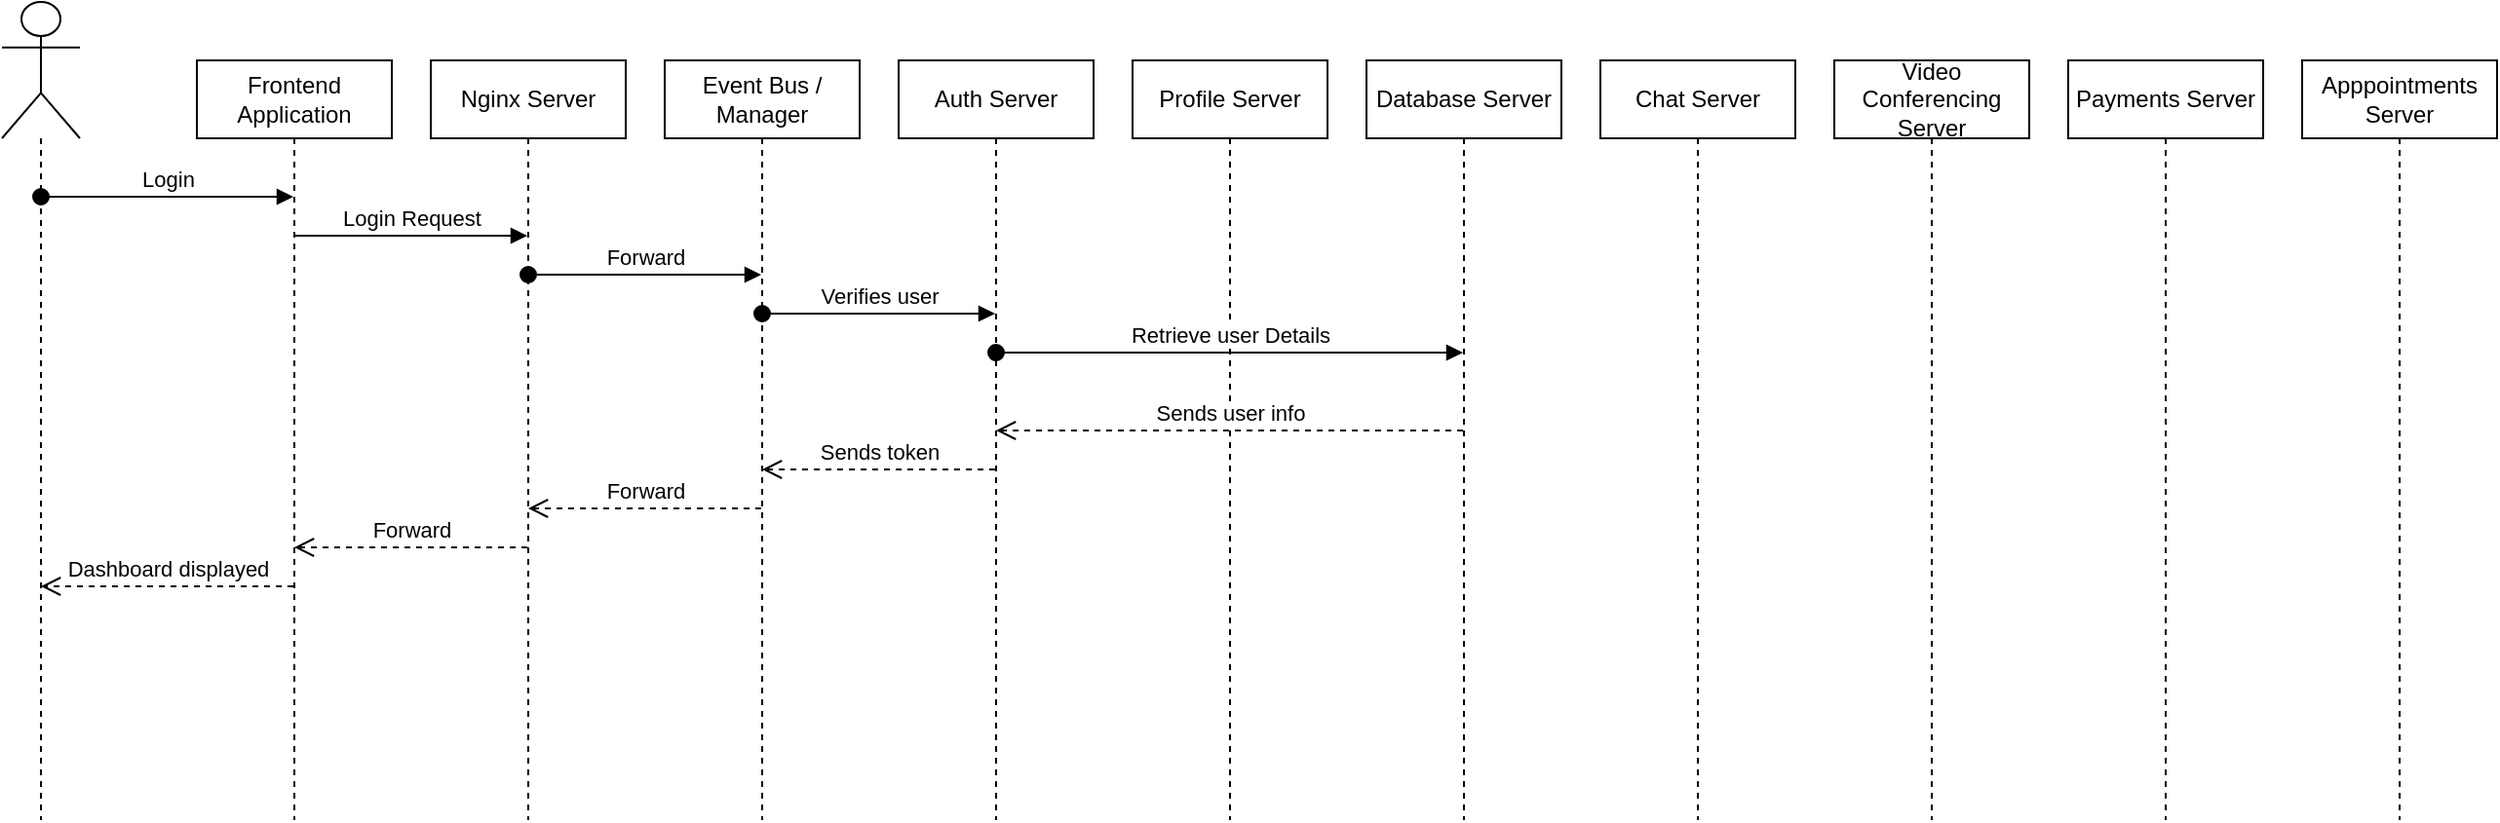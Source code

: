 <mxfile version="15.7.4" type="github">
  <diagram id="kgpKYQtTHZ0yAKxKKP6v" name="Page-1">
    <mxGraphModel dx="1502" dy="374" grid="1" gridSize="10" guides="1" tooltips="1" connect="1" arrows="1" fold="1" page="1" pageScale="1" pageWidth="850" pageHeight="1100" math="0" shadow="0">
      <root>
        <mxCell id="0" />
        <mxCell id="1" parent="0" />
        <mxCell id="yxkUopUPHEhHwRwqRZRT-11" value="" style="shape=umlLifeline;participant=umlActor;perimeter=lifelinePerimeter;whiteSpace=wrap;html=1;container=1;collapsible=0;recursiveResize=0;verticalAlign=top;spacingTop=36;outlineConnect=0;size=70;" vertex="1" parent="1">
          <mxGeometry x="-100" y="360" width="40" height="420" as="geometry" />
        </mxCell>
        <mxCell id="yxkUopUPHEhHwRwqRZRT-12" value="Nginx Server" style="shape=umlLifeline;perimeter=lifelinePerimeter;whiteSpace=wrap;html=1;container=1;collapsible=0;recursiveResize=0;outlineConnect=0;" vertex="1" parent="1">
          <mxGeometry x="120" y="390" width="100" height="390" as="geometry" />
        </mxCell>
        <mxCell id="yxkUopUPHEhHwRwqRZRT-13" value="Apppointments Server" style="shape=umlLifeline;perimeter=lifelinePerimeter;whiteSpace=wrap;html=1;container=1;collapsible=0;recursiveResize=0;outlineConnect=0;" vertex="1" parent="1">
          <mxGeometry x="1080" y="390" width="100" height="390" as="geometry" />
        </mxCell>
        <mxCell id="yxkUopUPHEhHwRwqRZRT-14" value="Payments Server" style="shape=umlLifeline;perimeter=lifelinePerimeter;whiteSpace=wrap;html=1;container=1;collapsible=0;recursiveResize=0;outlineConnect=0;" vertex="1" parent="1">
          <mxGeometry x="960" y="390" width="100" height="390" as="geometry" />
        </mxCell>
        <mxCell id="yxkUopUPHEhHwRwqRZRT-15" value="Video Conferencing Server" style="shape=umlLifeline;perimeter=lifelinePerimeter;whiteSpace=wrap;html=1;container=1;collapsible=0;recursiveResize=0;outlineConnect=0;" vertex="1" parent="1">
          <mxGeometry x="840" y="390" width="100" height="390" as="geometry" />
        </mxCell>
        <mxCell id="yxkUopUPHEhHwRwqRZRT-16" value="Chat Server" style="shape=umlLifeline;perimeter=lifelinePerimeter;whiteSpace=wrap;html=1;container=1;collapsible=0;recursiveResize=0;outlineConnect=0;" vertex="1" parent="1">
          <mxGeometry x="720" y="390" width="100" height="390" as="geometry" />
        </mxCell>
        <mxCell id="yxkUopUPHEhHwRwqRZRT-17" value="Profile Server" style="shape=umlLifeline;perimeter=lifelinePerimeter;whiteSpace=wrap;html=1;container=1;collapsible=0;recursiveResize=0;outlineConnect=0;" vertex="1" parent="1">
          <mxGeometry x="480" y="390" width="100" height="390" as="geometry" />
        </mxCell>
        <mxCell id="yxkUopUPHEhHwRwqRZRT-18" value="Auth Server" style="shape=umlLifeline;perimeter=lifelinePerimeter;whiteSpace=wrap;html=1;container=1;collapsible=0;recursiveResize=0;outlineConnect=0;" vertex="1" parent="1">
          <mxGeometry x="360" y="390" width="100" height="390" as="geometry" />
        </mxCell>
        <mxCell id="yxkUopUPHEhHwRwqRZRT-22" value="Login" style="html=1;verticalAlign=bottom;startArrow=oval;endArrow=block;startSize=8;rounded=0;" edge="1" target="yxkUopUPHEhHwRwqRZRT-32" parent="1" source="yxkUopUPHEhHwRwqRZRT-11">
          <mxGeometry x="0.007" relative="1" as="geometry">
            <mxPoint x="100" y="470" as="sourcePoint" />
            <mxPoint x="140" y="480" as="targetPoint" />
            <Array as="points">
              <mxPoint x="10" y="460" />
            </Array>
            <mxPoint as="offset" />
          </mxGeometry>
        </mxCell>
        <mxCell id="yxkUopUPHEhHwRwqRZRT-23" value="Event Bus / Manager" style="shape=umlLifeline;perimeter=lifelinePerimeter;whiteSpace=wrap;html=1;container=1;collapsible=0;recursiveResize=0;outlineConnect=0;" vertex="1" parent="1">
          <mxGeometry x="240" y="390" width="100" height="390" as="geometry" />
        </mxCell>
        <mxCell id="yxkUopUPHEhHwRwqRZRT-25" value="Forward" style="html=1;verticalAlign=bottom;startArrow=oval;startFill=1;endArrow=block;startSize=8;rounded=0;" edge="1" parent="1" source="yxkUopUPHEhHwRwqRZRT-12" target="yxkUopUPHEhHwRwqRZRT-23">
          <mxGeometry width="60" relative="1" as="geometry">
            <mxPoint x="190" y="480" as="sourcePoint" />
            <mxPoint x="250" y="480" as="targetPoint" />
            <Array as="points">
              <mxPoint x="240" y="500" />
            </Array>
          </mxGeometry>
        </mxCell>
        <mxCell id="yxkUopUPHEhHwRwqRZRT-27" value="Database Server" style="shape=umlLifeline;perimeter=lifelinePerimeter;whiteSpace=wrap;html=1;container=1;collapsible=0;recursiveResize=0;outlineConnect=0;" vertex="1" parent="1">
          <mxGeometry x="600" y="390" width="100" height="390" as="geometry" />
        </mxCell>
        <mxCell id="yxkUopUPHEhHwRwqRZRT-26" value="Verifies user" style="html=1;verticalAlign=bottom;startArrow=oval;startFill=1;endArrow=block;startSize=8;rounded=0;" edge="1" parent="1" source="yxkUopUPHEhHwRwqRZRT-23" target="yxkUopUPHEhHwRwqRZRT-18">
          <mxGeometry width="60" relative="1" as="geometry">
            <mxPoint x="310" y="490" as="sourcePoint" />
            <mxPoint x="370" y="490" as="targetPoint" />
            <Array as="points">
              <mxPoint x="370" y="520" />
            </Array>
          </mxGeometry>
        </mxCell>
        <mxCell id="yxkUopUPHEhHwRwqRZRT-28" value="Retrieve user Details" style="html=1;verticalAlign=bottom;startArrow=oval;startFill=1;endArrow=block;startSize=8;rounded=0;" edge="1" parent="1" source="yxkUopUPHEhHwRwqRZRT-18" target="yxkUopUPHEhHwRwqRZRT-27">
          <mxGeometry width="60" relative="1" as="geometry">
            <mxPoint x="410.0" y="530" as="sourcePoint" />
            <mxPoint x="529.69" y="530" as="targetPoint" />
            <Array as="points">
              <mxPoint x="490" y="540" />
            </Array>
          </mxGeometry>
        </mxCell>
        <mxCell id="yxkUopUPHEhHwRwqRZRT-29" value="Sends user info" style="html=1;verticalAlign=bottom;endArrow=open;dashed=1;endSize=8;rounded=0;" edge="1" parent="1" source="yxkUopUPHEhHwRwqRZRT-27" target="yxkUopUPHEhHwRwqRZRT-18">
          <mxGeometry relative="1" as="geometry">
            <mxPoint x="520" y="560" as="sourcePoint" />
            <mxPoint x="440" y="560" as="targetPoint" />
            <Array as="points">
              <mxPoint x="510" y="580" />
            </Array>
          </mxGeometry>
        </mxCell>
        <mxCell id="yxkUopUPHEhHwRwqRZRT-30" value="Sends token" style="html=1;verticalAlign=bottom;endArrow=open;dashed=1;endSize=8;rounded=0;" edge="1" parent="1" source="yxkUopUPHEhHwRwqRZRT-18" target="yxkUopUPHEhHwRwqRZRT-23">
          <mxGeometry relative="1" as="geometry">
            <mxPoint x="390" y="580" as="sourcePoint" />
            <mxPoint x="310" y="580" as="targetPoint" />
            <Array as="points">
              <mxPoint x="350" y="600" />
            </Array>
          </mxGeometry>
        </mxCell>
        <mxCell id="yxkUopUPHEhHwRwqRZRT-31" value="Forward" style="html=1;verticalAlign=bottom;endArrow=open;dashed=1;endSize=8;rounded=0;" edge="1" parent="1" source="yxkUopUPHEhHwRwqRZRT-23" target="yxkUopUPHEhHwRwqRZRT-12">
          <mxGeometry relative="1" as="geometry">
            <mxPoint x="330" y="560" as="sourcePoint" />
            <mxPoint x="250" y="560" as="targetPoint" />
            <Array as="points">
              <mxPoint x="200" y="620" />
            </Array>
          </mxGeometry>
        </mxCell>
        <mxCell id="yxkUopUPHEhHwRwqRZRT-32" value="Frontend Application" style="shape=umlLifeline;perimeter=lifelinePerimeter;whiteSpace=wrap;html=1;container=1;collapsible=0;recursiveResize=0;outlineConnect=0;" vertex="1" parent="1">
          <mxGeometry y="390" width="100" height="390" as="geometry" />
        </mxCell>
        <mxCell id="yxkUopUPHEhHwRwqRZRT-33" value="Login Request" style="html=1;verticalAlign=bottom;endArrow=block;rounded=0;" edge="1" parent="1" source="yxkUopUPHEhHwRwqRZRT-32" target="yxkUopUPHEhHwRwqRZRT-12">
          <mxGeometry width="80" relative="1" as="geometry">
            <mxPoint x="140" y="550" as="sourcePoint" />
            <mxPoint x="170" y="550" as="targetPoint" />
            <Array as="points">
              <mxPoint x="130" y="480" />
            </Array>
          </mxGeometry>
        </mxCell>
        <mxCell id="yxkUopUPHEhHwRwqRZRT-34" value="Forward" style="html=1;verticalAlign=bottom;endArrow=open;dashed=1;endSize=8;rounded=0;" edge="1" parent="1" source="yxkUopUPHEhHwRwqRZRT-12" target="yxkUopUPHEhHwRwqRZRT-32">
          <mxGeometry relative="1" as="geometry">
            <mxPoint x="260" y="590" as="sourcePoint" />
            <mxPoint x="180" y="590" as="targetPoint" />
            <Array as="points">
              <mxPoint x="130" y="640" />
            </Array>
          </mxGeometry>
        </mxCell>
        <mxCell id="yxkUopUPHEhHwRwqRZRT-35" value="Dashboard displayed" style="html=1;verticalAlign=bottom;endArrow=open;dashed=1;endSize=8;rounded=0;" edge="1" parent="1" source="yxkUopUPHEhHwRwqRZRT-32" target="yxkUopUPHEhHwRwqRZRT-11">
          <mxGeometry relative="1" as="geometry">
            <mxPoint x="179.5" y="650" as="sourcePoint" />
            <mxPoint x="59.81" y="650" as="targetPoint" />
            <Array as="points">
              <mxPoint x="20" y="660" />
            </Array>
          </mxGeometry>
        </mxCell>
      </root>
    </mxGraphModel>
  </diagram>
</mxfile>
